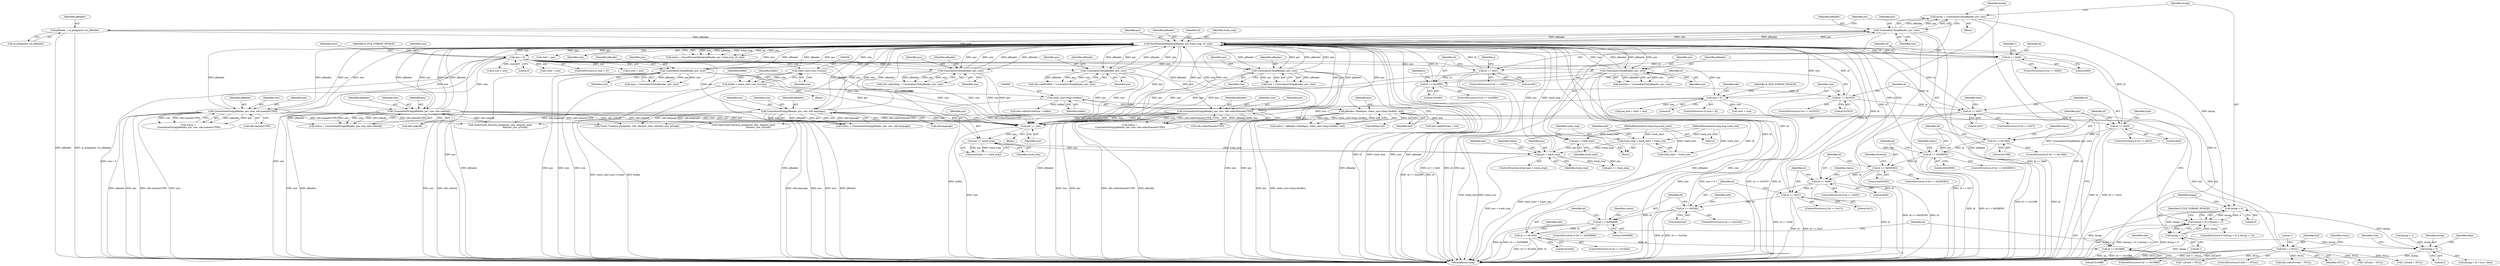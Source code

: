 digraph "1_Android_cc274e2abe8b2a6698a5c47d8aa4bb45f1f9538d_57@API" {
"1000509" [label="(Call,lacing < 0)"];
"1000501" [label="(Call,lacing = UnserializeUInt(pReader, pos, size))"];
"1000503" [label="(Call,UnserializeUInt(pReader, pos, size))"];
"1000223" [label="(Call,ParseElementHeader(pReader, pos, track_stop, id, size))"];
"1000458" [label="(Call,UnserializeUInt(pReader, pos, size))"];
"1000236" [label="(Call,size < 0)"];
"1000388" [label="(Call,UnserializeUInt(pReader, pos, size))"];
"1000589" [label="(Call,UnserializeString(pReader, pos, size, info.codecNameAsUTF8))"];
"1000610" [label="(Call,UnserializeUInt(pReader, pos, size))"];
"1000624" [label="(Call,UnserializeUInt(pReader, pos, size))"];
"1000134" [label="(Call,pReader = m_pSegment->m_pReader)"];
"1000484" [label="(Call,UnserializeString(pReader, pos, size, info.codecId))"];
"1000418" [label="(Call,UnserializeString(pReader, pos, size, info.nameAsUTF8))"];
"1000438" [label="(Call,UnserializeString(pReader, pos, size, info.language))"];
"1000358" [label="(Call,UnserializeUInt(pReader, pos, size))"];
"1000214" [label="(Call,pos < track_stop)"];
"1000632" [label="(Call,pos <= track_stop)"];
"1000628" [label="(Call,pos += size)"];
"1000539" [label="(Call,static_cast<size_t>(size))"];
"1000299" [label="(Call,size > 8)"];
"1000557" [label="(Call,pReader->Read(pos, static_cast<long>(buflen), buf))"];
"1000559" [label="(Call,static_cast<long>(buflen))"];
"1000537" [label="(Call,buflen = static_cast<size_t>(size))"];
"1000548" [label="(Call,buf == NULL)"];
"1000140" [label="(Call,pos = track_start)"];
"1000123" [label="(MethodParameterIn,long long track_start)"];
"1000144" [label="(Call,track_stop = track_start + track_size)"];
"1000124" [label="(MethodParameterIn,long long track_size)"];
"1000519" [label="(Call,id == 0x23A2)"];
"1000497" [label="(Call,id == 0x1C)"];
"1000477" [label="(Call,id == 0x06)"];
"1000451" [label="(Call,id == 0x03E383)"];
"1000431" [label="(Call,id == 0x02B59C)"];
"1000411" [label="(Call,id == 0x136E)"];
"1000381" [label="(Call,id == 0x03)"];
"1000351" [label="(Call,id == 0x57)"];
"1000294" [label="(Call,id == 0x33C5)"];
"1000278" [label="(Call,id == 0x2D80)"];
"1000262" [label="(Call,id == 0x61)"];
"1000246" [label="(Call,id == 0x60)"];
"1000616" [label="(Call,id == 0x16BB)"];
"1000602" [label="(Call,id == 0x16AA)"];
"1000582" [label="(Call,id == 0x058688)"];
"1000508" [label="(Call,(lacing < 0) || (lacing > 1))"];
"1000512" [label="(Call,lacing > 1)"];
"1000667" [label="(Call,lacing > 0)"];
"1000224" [label="(Identifier,pReader)"];
"1000227" [label="(Identifier,id)"];
"1000124" [label="(MethodParameterIn,long long track_size)"];
"1000629" [label="(Identifier,pos)"];
"1000438" [label="(Call,UnserializeString(pReader, pos, size, info.language))"];
"1000388" [label="(Call,UnserializeUInt(pReader, pos, size))"];
"1000870" [label="(MethodReturn,long)"];
"1000226" [label="(Identifier,track_stop)"];
"1000359" [label="(Identifier,pReader)"];
"1000279" [label="(Identifier,id)"];
"1000668" [label="(Identifier,lacing)"];
"1000277" [label="(ControlStructure,if (id == 0x2D80))"];
"1000420" [label="(Identifier,pos)"];
"1000507" [label="(ControlStructure,if ((lacing < 0) || (lacing > 1)))"];
"1000134" [label="(Call,pReader = m_pSegment->m_pReader)"];
"1000252" [label="(Identifier,v)"];
"1000416" [label="(Call,status =\n UnserializeString(pReader, pos, size, info.nameAsUTF8))"];
"1000264" [label="(Literal,0x61)"];
"1000458" [label="(Call,UnserializeUInt(pReader, pos, size))"];
"1000386" [label="(Call,type = UnserializeUInt(pReader, pos, size))"];
"1000484" [label="(Call,UnserializeString(pReader, pos, size, info.codecId))"];
"1000503" [label="(Call,UnserializeUInt(pReader, pos, size))"];
"1000357" [label="(Identifier,num)"];
"1000630" [label="(Identifier,size)"];
"1000604" [label="(Literal,0x16AA)"];
"1000417" [label="(Identifier,status)"];
"1000442" [label="(Call,info.language)"];
"1000547" [label="(ControlStructure,if (buf == NULL))"];
"1000510" [label="(Identifier,lacing)"];
"1000615" [label="(ControlStructure,if (id == 0x16BB))"];
"1000498" [label="(Identifier,id)"];
"1000213" [label="(ControlStructure,while (pos < track_stop))"];
"1000548" [label="(Call,buf == NULL)"];
"1000301" [label="(Literal,8)"];
"1000135" [label="(Identifier,pReader)"];
"1000432" [label="(Identifier,id)"];
"1000553" [label="(Literal,1)"];
"1000519" [label="(Call,id == 0x23A2)"];
"1000624" [label="(Call,UnserializeUInt(pReader, pos, size))"];
"1000497" [label="(Call,id == 0x1C)"];
"1000298" [label="(ControlStructure,if (size > 8))"];
"1000456" [label="(Call,duration = UnserializeUInt(pReader, pos, size))"];
"1000450" [label="(ControlStructure,if (id == 0x03E383))"];
"1000268" [label="(Identifier,a)"];
"1000225" [label="(Identifier,pos)"];
"1000612" [label="(Identifier,pos)"];
"1000506" [label="(Identifier,size)"];
"1000246" [label="(Call,id == 0x60)"];
"1000486" [label="(Identifier,pos)"];
"1000222" [label="(Identifier,status)"];
"1000628" [label="(Call,pos += size)"];
"1000316" [label="(Call,start + size)"];
"1000460" [label="(Identifier,pos)"];
"1000570" [label="(Call,info.codecPrivate = buf)"];
"1000361" [label="(Identifier,size)"];
"1000520" [label="(Identifier,id)"];
"1000299" [label="(Call,size > 8)"];
"1000526" [label="(Call,info.codecPrivate = NULL)"];
"1000496" [label="(ControlStructure,if (id == 0x1C))"];
"1000541" [label="(Identifier,size)"];
"1000669" [label="(Literal,0)"];
"1000671" [label="(Identifier,false)"];
"1000592" [label="(Identifier,size)"];
"1000524" [label="(Identifier,info)"];
"1000123" [label="(MethodParameterIn,long long track_start)"];
"1000152" [label="(Identifier,info)"];
"1000513" [label="(Identifier,lacing)"];
"1000632" [label="(Call,pos <= track_stop)"];
"1000625" [label="(Identifier,pReader)"];
"1000381" [label="(Call,id == 0x03)"];
"1000433" [label="(Literal,0x02B59C)"];
"1000439" [label="(Identifier,pReader)"];
"1000140" [label="(Call,pos = track_start)"];
"1000537" [label="(Call,buflen = static_cast<size_t>(size))"];
"1000261" [label="(ControlStructure,if (id == 0x61))"];
"1000505" [label="(Identifier,pos)"];
"1000418" [label="(Call,UnserializeString(pReader, pos, size, info.nameAsUTF8))"];
"1000485" [label="(Identifier,pReader)"];
"1000217" [label="(Block,)"];
"1000550" [label="(Identifier,NULL)"];
"1000419" [label="(Identifier,pReader)"];
"1000144" [label="(Call,track_stop = track_start + track_size)"];
"1000500" [label="(Block,)"];
"1000410" [label="(ControlStructure,if (id == 0x136E))"];
"1000588" [label="(Identifier,status)"];
"1000555" [label="(Call,status = pReader->Read(pos, static_cast<long>(buflen), buf))"];
"1000382" [label="(Identifier,id)"];
"1000235" [label="(ControlStructure,if (size < 0))"];
"1000387" [label="(Identifier,type)"];
"1000306" [label="(Identifier,info)"];
"1000352" [label="(Identifier,id)"];
"1000242" [label="(Call,start = pos)"];
"1000284" [label="(Identifier,e)"];
"1000245" [label="(ControlStructure,if (id == 0x60))"];
"1000437" [label="(Identifier,status)"];
"1000228" [label="(Identifier,size)"];
"1000300" [label="(Identifier,size)"];
"1000287" [label="(Call,e.size = size)"];
"1000303" [label="(Identifier,E_FILE_FORMAT_INVALID)"];
"1000412" [label="(Identifier,id)"];
"1000350" [label="(ControlStructure,if (id == 0x57))"];
"1000511" [label="(Literal,0)"];
"1000543" [label="(Identifier,buflen)"];
"1000561" [label="(Identifier,buflen)"];
"1000216" [label="(Identifier,track_stop)"];
"1000549" [label="(Identifier,buf)"];
"1000847" [label="(Call,* pTrack = NULL)"];
"1000634" [label="(Identifier,track_stop)"];
"1000451" [label="(Call,id == 0x03E383)"];
"1000582" [label="(Call,id == 0x058688)"];
"1000459" [label="(Identifier,pReader)"];
"1000263" [label="(Identifier,id)"];
"1000452" [label="(Identifier,id)"];
"1000613" [label="(Identifier,size)"];
"1000440" [label="(Identifier,pos)"];
"1000488" [label="(Call,info.codecId)"];
"1000636" [label="(Call,pos == track_stop)"];
"1000461" [label="(Identifier,size)"];
"1000476" [label="(ControlStructure,if (id == 0x06))"];
"1000499" [label="(Literal,0x1C)"];
"1000626" [label="(Identifier,pos)"];
"1000141" [label="(Identifier,pos)"];
"1000627" [label="(Identifier,size)"];
"1000411" [label="(Call,id == 0x136E)"];
"1000558" [label="(Identifier,pos)"];
"1000383" [label="(Literal,0x03)"];
"1000314" [label="(Call,pos_end = start + size)"];
"1000583" [label="(Identifier,id)"];
"1000380" [label="(ControlStructure,if (id == 0x03))"];
"1000557" [label="(Call,pReader->Read(pos, static_cast<long>(buflen), buf))"];
"1000521" [label="(Literal,0x23A2)"];
"1000142" [label="(Identifier,track_start)"];
"1000441" [label="(Identifier,size)"];
"1000240" [label="(Identifier,E_FILE_FORMAT_INVALID)"];
"1000606" [label="(Call,info.codecDelay = UnserializeUInt(pReader, pos, size))"];
"1000765" [label="(Call,* pTrack = NULL)"];
"1000771" [label="(Call,AudioTrack::Parse(m_pSegment, info, element_start,\n                                          element_size, pTrack))"];
"1000620" [label="(Call,info.seekPreRoll = UnserializeUInt(pReader, pos, size))"];
"1000248" [label="(Literal,0x60)"];
"1000587" [label="(Call,status =\n UnserializeString(pReader, pos, size, info.codecNameAsUTF8))"];
"1000666" [label="(Call,(lacing > 0) ? true : false)"];
"1000478" [label="(Identifier,id)"];
"1000431" [label="(Call,id == 0x02B59C)"];
"1000146" [label="(Call,track_start + track_size)"];
"1000351" [label="(Call,id == 0x57)"];
"1000522" [label="(Block,)"];
"1000667" [label="(Call,lacing > 0)"];
"1000483" [label="(Identifier,status)"];
"1000516" [label="(Identifier,E_FILE_FORMAT_INVALID)"];
"1000518" [label="(ControlStructure,if (id == 0x23A2))"];
"1000502" [label="(Identifier,lacing)"];
"1000271" [label="(Call,a.size = size)"];
"1000479" [label="(Literal,0x06)"];
"1000238" [label="(Literal,0)"];
"1000539" [label="(Call,static_cast<size_t>(size))"];
"1000538" [label="(Identifier,buflen)"];
"1000223" [label="(Call,ParseElementHeader(pReader, pos, track_stop, id, size))"];
"1000293" [label="(ControlStructure,if (id == 0x33C5))"];
"1000853" [label="(Call,Track::Create(m_pSegment, info, element_start, element_size, pTrack))"];
"1000633" [label="(Identifier,pos)"];
"1000617" [label="(Identifier,id)"];
"1000562" [label="(Identifier,buf)"];
"1000602" [label="(Call,id == 0x16AA)"];
"1000591" [label="(Identifier,pos)"];
"1000590" [label="(Identifier,pReader)"];
"1000512" [label="(Call,lacing > 1)"];
"1000391" [label="(Identifier,size)"];
"1000262" [label="(Call,id == 0x61)"];
"1000603" [label="(Identifier,id)"];
"1000255" [label="(Call,v.size = size)"];
"1000294" [label="(Call,id == 0x33C5)"];
"1000610" [label="(Call,UnserializeUInt(pReader, pos, size))"];
"1000477" [label="(Call,id == 0x06)"];
"1000575" [label="(Call,info.codecPrivateSize = buflen)"];
"1000128" [label="(Block,)"];
"1000280" [label="(Literal,0x2D80)"];
"1000670" [label="(Identifier,true)"];
"1000589" [label="(Call,UnserializeString(pReader, pos, size, info.codecNameAsUTF8))"];
"1000584" [label="(Literal,0x058688)"];
"1000436" [label="(Call,status = UnserializeString(pReader, pos, size, info.language))"];
"1000389" [label="(Identifier,pReader)"];
"1000608" [label="(Identifier,info)"];
"1000210" [label="(Call,lacing = 1)"];
"1000509" [label="(Call,lacing < 0)"];
"1000390" [label="(Identifier,pos)"];
"1000295" [label="(Identifier,id)"];
"1000296" [label="(Literal,0x33C5)"];
"1000581" [label="(ControlStructure,if (id == 0x058688))"];
"1000247" [label="(Identifier,id)"];
"1000514" [label="(Literal,1)"];
"1000622" [label="(Identifier,info)"];
"1000508" [label="(Call,(lacing < 0) || (lacing > 1))"];
"1000453" [label="(Literal,0x03E383)"];
"1000145" [label="(Identifier,track_stop)"];
"1000707" [label="(Call,VideoTrack::Parse(m_pSegment, info, element_start,\n                                          element_size, pTrack))"];
"1000214" [label="(Call,pos < track_stop)"];
"1000618" [label="(Literal,0x16BB)"];
"1000457" [label="(Identifier,duration)"];
"1000601" [label="(ControlStructure,if (id == 0x16AA))"];
"1000559" [label="(Call,static_cast<long>(buflen))"];
"1000236" [label="(Call,size < 0)"];
"1000501" [label="(Call,lacing = UnserializeUInt(pReader, pos, size))"];
"1000566" [label="(Call,delete[] buf)"];
"1000487" [label="(Identifier,size)"];
"1000611" [label="(Identifier,pReader)"];
"1000593" [label="(Call,info.codecNameAsUTF8)"];
"1000413" [label="(Literal,0x136E)"];
"1000356" [label="(Call,num = UnserializeUInt(pReader, pos, size))"];
"1000358" [label="(Call,UnserializeUInt(pReader, pos, size))"];
"1000616" [label="(Call,id == 0x16BB)"];
"1000221" [label="(Call,status = ParseElementHeader(pReader, pos, track_stop, id, size))"];
"1000215" [label="(Identifier,pos)"];
"1000237" [label="(Identifier,size)"];
"1000482" [label="(Call,status = UnserializeString(pReader, pos, size, info.codecId))"];
"1000556" [label="(Identifier,status)"];
"1000243" [label="(Identifier,start)"];
"1000430" [label="(ControlStructure,if (id == 0x02B59C))"];
"1000504" [label="(Identifier,pReader)"];
"1000421" [label="(Identifier,size)"];
"1000631" [label="(Call,assert(pos <= track_stop))"];
"1000701" [label="(Call,* pTrack = NULL)"];
"1000360" [label="(Identifier,pos)"];
"1000422" [label="(Call,info.nameAsUTF8)"];
"1000278" [label="(Call,id == 0x2D80)"];
"1000353" [label="(Literal,0x57)"];
"1000637" [label="(Identifier,pos)"];
"1000136" [label="(Call,m_pSegment->m_pReader)"];
"1000509" -> "1000508"  [label="AST: "];
"1000509" -> "1000511"  [label="CFG: "];
"1000510" -> "1000509"  [label="AST: "];
"1000511" -> "1000509"  [label="AST: "];
"1000513" -> "1000509"  [label="CFG: "];
"1000508" -> "1000509"  [label="CFG: "];
"1000509" -> "1000870"  [label="DDG: lacing"];
"1000509" -> "1000508"  [label="DDG: lacing"];
"1000509" -> "1000508"  [label="DDG: 0"];
"1000501" -> "1000509"  [label="DDG: lacing"];
"1000509" -> "1000512"  [label="DDG: lacing"];
"1000509" -> "1000667"  [label="DDG: lacing"];
"1000501" -> "1000500"  [label="AST: "];
"1000501" -> "1000503"  [label="CFG: "];
"1000502" -> "1000501"  [label="AST: "];
"1000503" -> "1000501"  [label="AST: "];
"1000510" -> "1000501"  [label="CFG: "];
"1000501" -> "1000870"  [label="DDG: UnserializeUInt(pReader, pos, size)"];
"1000503" -> "1000501"  [label="DDG: pReader"];
"1000503" -> "1000501"  [label="DDG: pos"];
"1000503" -> "1000501"  [label="DDG: size"];
"1000503" -> "1000506"  [label="CFG: "];
"1000504" -> "1000503"  [label="AST: "];
"1000505" -> "1000503"  [label="AST: "];
"1000506" -> "1000503"  [label="AST: "];
"1000503" -> "1000870"  [label="DDG: size"];
"1000503" -> "1000870"  [label="DDG: pos"];
"1000503" -> "1000870"  [label="DDG: pReader"];
"1000503" -> "1000223"  [label="DDG: pReader"];
"1000503" -> "1000223"  [label="DDG: size"];
"1000223" -> "1000503"  [label="DDG: pReader"];
"1000223" -> "1000503"  [label="DDG: pos"];
"1000236" -> "1000503"  [label="DDG: size"];
"1000503" -> "1000628"  [label="DDG: size"];
"1000503" -> "1000628"  [label="DDG: pos"];
"1000223" -> "1000221"  [label="AST: "];
"1000223" -> "1000228"  [label="CFG: "];
"1000224" -> "1000223"  [label="AST: "];
"1000225" -> "1000223"  [label="AST: "];
"1000226" -> "1000223"  [label="AST: "];
"1000227" -> "1000223"  [label="AST: "];
"1000228" -> "1000223"  [label="AST: "];
"1000221" -> "1000223"  [label="CFG: "];
"1000223" -> "1000870"  [label="DDG: pos"];
"1000223" -> "1000870"  [label="DDG: id"];
"1000223" -> "1000870"  [label="DDG: track_stop"];
"1000223" -> "1000870"  [label="DDG: size"];
"1000223" -> "1000870"  [label="DDG: pReader"];
"1000223" -> "1000221"  [label="DDG: size"];
"1000223" -> "1000221"  [label="DDG: pReader"];
"1000223" -> "1000221"  [label="DDG: track_stop"];
"1000223" -> "1000221"  [label="DDG: id"];
"1000223" -> "1000221"  [label="DDG: pos"];
"1000458" -> "1000223"  [label="DDG: pReader"];
"1000458" -> "1000223"  [label="DDG: size"];
"1000388" -> "1000223"  [label="DDG: pReader"];
"1000388" -> "1000223"  [label="DDG: size"];
"1000589" -> "1000223"  [label="DDG: pReader"];
"1000589" -> "1000223"  [label="DDG: size"];
"1000610" -> "1000223"  [label="DDG: pReader"];
"1000610" -> "1000223"  [label="DDG: size"];
"1000624" -> "1000223"  [label="DDG: pReader"];
"1000624" -> "1000223"  [label="DDG: size"];
"1000134" -> "1000223"  [label="DDG: pReader"];
"1000484" -> "1000223"  [label="DDG: pReader"];
"1000484" -> "1000223"  [label="DDG: size"];
"1000418" -> "1000223"  [label="DDG: pReader"];
"1000418" -> "1000223"  [label="DDG: size"];
"1000438" -> "1000223"  [label="DDG: pReader"];
"1000438" -> "1000223"  [label="DDG: size"];
"1000358" -> "1000223"  [label="DDG: pReader"];
"1000358" -> "1000223"  [label="DDG: size"];
"1000214" -> "1000223"  [label="DDG: pos"];
"1000214" -> "1000223"  [label="DDG: track_stop"];
"1000519" -> "1000223"  [label="DDG: id"];
"1000497" -> "1000223"  [label="DDG: id"];
"1000616" -> "1000223"  [label="DDG: id"];
"1000431" -> "1000223"  [label="DDG: id"];
"1000294" -> "1000223"  [label="DDG: id"];
"1000381" -> "1000223"  [label="DDG: id"];
"1000477" -> "1000223"  [label="DDG: id"];
"1000278" -> "1000223"  [label="DDG: id"];
"1000246" -> "1000223"  [label="DDG: id"];
"1000411" -> "1000223"  [label="DDG: id"];
"1000582" -> "1000223"  [label="DDG: id"];
"1000262" -> "1000223"  [label="DDG: id"];
"1000451" -> "1000223"  [label="DDG: id"];
"1000602" -> "1000223"  [label="DDG: id"];
"1000351" -> "1000223"  [label="DDG: id"];
"1000236" -> "1000223"  [label="DDG: size"];
"1000539" -> "1000223"  [label="DDG: size"];
"1000299" -> "1000223"  [label="DDG: size"];
"1000223" -> "1000236"  [label="DDG: size"];
"1000223" -> "1000242"  [label="DDG: pos"];
"1000223" -> "1000246"  [label="DDG: id"];
"1000223" -> "1000358"  [label="DDG: pReader"];
"1000223" -> "1000358"  [label="DDG: pos"];
"1000223" -> "1000388"  [label="DDG: pReader"];
"1000223" -> "1000388"  [label="DDG: pos"];
"1000223" -> "1000418"  [label="DDG: pReader"];
"1000223" -> "1000418"  [label="DDG: pos"];
"1000223" -> "1000438"  [label="DDG: pReader"];
"1000223" -> "1000438"  [label="DDG: pos"];
"1000223" -> "1000458"  [label="DDG: pReader"];
"1000223" -> "1000458"  [label="DDG: pos"];
"1000223" -> "1000484"  [label="DDG: pReader"];
"1000223" -> "1000484"  [label="DDG: pos"];
"1000223" -> "1000557"  [label="DDG: pos"];
"1000223" -> "1000589"  [label="DDG: pReader"];
"1000223" -> "1000589"  [label="DDG: pos"];
"1000223" -> "1000610"  [label="DDG: pReader"];
"1000223" -> "1000610"  [label="DDG: pos"];
"1000223" -> "1000624"  [label="DDG: pReader"];
"1000223" -> "1000624"  [label="DDG: pos"];
"1000223" -> "1000628"  [label="DDG: pos"];
"1000223" -> "1000632"  [label="DDG: track_stop"];
"1000458" -> "1000456"  [label="AST: "];
"1000458" -> "1000461"  [label="CFG: "];
"1000459" -> "1000458"  [label="AST: "];
"1000460" -> "1000458"  [label="AST: "];
"1000461" -> "1000458"  [label="AST: "];
"1000456" -> "1000458"  [label="CFG: "];
"1000458" -> "1000870"  [label="DDG: size"];
"1000458" -> "1000870"  [label="DDG: pos"];
"1000458" -> "1000870"  [label="DDG: pReader"];
"1000458" -> "1000456"  [label="DDG: pReader"];
"1000458" -> "1000456"  [label="DDG: pos"];
"1000458" -> "1000456"  [label="DDG: size"];
"1000236" -> "1000458"  [label="DDG: size"];
"1000458" -> "1000628"  [label="DDG: size"];
"1000458" -> "1000628"  [label="DDG: pos"];
"1000236" -> "1000235"  [label="AST: "];
"1000236" -> "1000238"  [label="CFG: "];
"1000237" -> "1000236"  [label="AST: "];
"1000238" -> "1000236"  [label="AST: "];
"1000240" -> "1000236"  [label="CFG: "];
"1000243" -> "1000236"  [label="CFG: "];
"1000236" -> "1000870"  [label="DDG: size"];
"1000236" -> "1000870"  [label="DDG: size < 0"];
"1000236" -> "1000255"  [label="DDG: size"];
"1000236" -> "1000271"  [label="DDG: size"];
"1000236" -> "1000287"  [label="DDG: size"];
"1000236" -> "1000299"  [label="DDG: size"];
"1000236" -> "1000358"  [label="DDG: size"];
"1000236" -> "1000388"  [label="DDG: size"];
"1000236" -> "1000418"  [label="DDG: size"];
"1000236" -> "1000438"  [label="DDG: size"];
"1000236" -> "1000484"  [label="DDG: size"];
"1000236" -> "1000539"  [label="DDG: size"];
"1000236" -> "1000589"  [label="DDG: size"];
"1000236" -> "1000610"  [label="DDG: size"];
"1000236" -> "1000624"  [label="DDG: size"];
"1000236" -> "1000628"  [label="DDG: size"];
"1000388" -> "1000386"  [label="AST: "];
"1000388" -> "1000391"  [label="CFG: "];
"1000389" -> "1000388"  [label="AST: "];
"1000390" -> "1000388"  [label="AST: "];
"1000391" -> "1000388"  [label="AST: "];
"1000386" -> "1000388"  [label="CFG: "];
"1000388" -> "1000870"  [label="DDG: pReader"];
"1000388" -> "1000870"  [label="DDG: pos"];
"1000388" -> "1000870"  [label="DDG: size"];
"1000388" -> "1000386"  [label="DDG: pReader"];
"1000388" -> "1000386"  [label="DDG: pos"];
"1000388" -> "1000386"  [label="DDG: size"];
"1000388" -> "1000628"  [label="DDG: size"];
"1000388" -> "1000628"  [label="DDG: pos"];
"1000589" -> "1000587"  [label="AST: "];
"1000589" -> "1000593"  [label="CFG: "];
"1000590" -> "1000589"  [label="AST: "];
"1000591" -> "1000589"  [label="AST: "];
"1000592" -> "1000589"  [label="AST: "];
"1000593" -> "1000589"  [label="AST: "];
"1000587" -> "1000589"  [label="CFG: "];
"1000589" -> "1000870"  [label="DDG: pReader"];
"1000589" -> "1000870"  [label="DDG: size"];
"1000589" -> "1000870"  [label="DDG: pos"];
"1000589" -> "1000870"  [label="DDG: info.codecNameAsUTF8"];
"1000589" -> "1000587"  [label="DDG: pReader"];
"1000589" -> "1000587"  [label="DDG: pos"];
"1000589" -> "1000587"  [label="DDG: size"];
"1000589" -> "1000587"  [label="DDG: info.codecNameAsUTF8"];
"1000589" -> "1000628"  [label="DDG: size"];
"1000589" -> "1000628"  [label="DDG: pos"];
"1000589" -> "1000707"  [label="DDG: info.codecNameAsUTF8"];
"1000589" -> "1000771"  [label="DDG: info.codecNameAsUTF8"];
"1000589" -> "1000853"  [label="DDG: info.codecNameAsUTF8"];
"1000610" -> "1000606"  [label="AST: "];
"1000610" -> "1000613"  [label="CFG: "];
"1000611" -> "1000610"  [label="AST: "];
"1000612" -> "1000610"  [label="AST: "];
"1000613" -> "1000610"  [label="AST: "];
"1000606" -> "1000610"  [label="CFG: "];
"1000610" -> "1000870"  [label="DDG: pReader"];
"1000610" -> "1000606"  [label="DDG: pReader"];
"1000610" -> "1000606"  [label="DDG: pos"];
"1000610" -> "1000606"  [label="DDG: size"];
"1000610" -> "1000628"  [label="DDG: size"];
"1000610" -> "1000628"  [label="DDG: pos"];
"1000624" -> "1000620"  [label="AST: "];
"1000624" -> "1000627"  [label="CFG: "];
"1000625" -> "1000624"  [label="AST: "];
"1000626" -> "1000624"  [label="AST: "];
"1000627" -> "1000624"  [label="AST: "];
"1000620" -> "1000624"  [label="CFG: "];
"1000624" -> "1000870"  [label="DDG: pReader"];
"1000624" -> "1000620"  [label="DDG: pReader"];
"1000624" -> "1000620"  [label="DDG: pos"];
"1000624" -> "1000620"  [label="DDG: size"];
"1000624" -> "1000628"  [label="DDG: size"];
"1000624" -> "1000628"  [label="DDG: pos"];
"1000134" -> "1000128"  [label="AST: "];
"1000134" -> "1000136"  [label="CFG: "];
"1000135" -> "1000134"  [label="AST: "];
"1000136" -> "1000134"  [label="AST: "];
"1000141" -> "1000134"  [label="CFG: "];
"1000134" -> "1000870"  [label="DDG: pReader"];
"1000134" -> "1000870"  [label="DDG: m_pSegment->m_pReader"];
"1000484" -> "1000482"  [label="AST: "];
"1000484" -> "1000488"  [label="CFG: "];
"1000485" -> "1000484"  [label="AST: "];
"1000486" -> "1000484"  [label="AST: "];
"1000487" -> "1000484"  [label="AST: "];
"1000488" -> "1000484"  [label="AST: "];
"1000482" -> "1000484"  [label="CFG: "];
"1000484" -> "1000870"  [label="DDG: pos"];
"1000484" -> "1000870"  [label="DDG: info.codecId"];
"1000484" -> "1000870"  [label="DDG: size"];
"1000484" -> "1000870"  [label="DDG: pReader"];
"1000484" -> "1000482"  [label="DDG: pReader"];
"1000484" -> "1000482"  [label="DDG: pos"];
"1000484" -> "1000482"  [label="DDG: size"];
"1000484" -> "1000482"  [label="DDG: info.codecId"];
"1000484" -> "1000628"  [label="DDG: size"];
"1000484" -> "1000628"  [label="DDG: pos"];
"1000484" -> "1000707"  [label="DDG: info.codecId"];
"1000484" -> "1000771"  [label="DDG: info.codecId"];
"1000484" -> "1000853"  [label="DDG: info.codecId"];
"1000418" -> "1000416"  [label="AST: "];
"1000418" -> "1000422"  [label="CFG: "];
"1000419" -> "1000418"  [label="AST: "];
"1000420" -> "1000418"  [label="AST: "];
"1000421" -> "1000418"  [label="AST: "];
"1000422" -> "1000418"  [label="AST: "];
"1000416" -> "1000418"  [label="CFG: "];
"1000418" -> "1000870"  [label="DDG: pos"];
"1000418" -> "1000870"  [label="DDG: info.nameAsUTF8"];
"1000418" -> "1000870"  [label="DDG: size"];
"1000418" -> "1000870"  [label="DDG: pReader"];
"1000418" -> "1000416"  [label="DDG: pReader"];
"1000418" -> "1000416"  [label="DDG: pos"];
"1000418" -> "1000416"  [label="DDG: size"];
"1000418" -> "1000416"  [label="DDG: info.nameAsUTF8"];
"1000418" -> "1000628"  [label="DDG: size"];
"1000418" -> "1000628"  [label="DDG: pos"];
"1000418" -> "1000707"  [label="DDG: info.nameAsUTF8"];
"1000418" -> "1000771"  [label="DDG: info.nameAsUTF8"];
"1000418" -> "1000853"  [label="DDG: info.nameAsUTF8"];
"1000438" -> "1000436"  [label="AST: "];
"1000438" -> "1000442"  [label="CFG: "];
"1000439" -> "1000438"  [label="AST: "];
"1000440" -> "1000438"  [label="AST: "];
"1000441" -> "1000438"  [label="AST: "];
"1000442" -> "1000438"  [label="AST: "];
"1000436" -> "1000438"  [label="CFG: "];
"1000438" -> "1000870"  [label="DDG: info.language"];
"1000438" -> "1000870"  [label="DDG: pos"];
"1000438" -> "1000870"  [label="DDG: size"];
"1000438" -> "1000870"  [label="DDG: pReader"];
"1000438" -> "1000436"  [label="DDG: pReader"];
"1000438" -> "1000436"  [label="DDG: pos"];
"1000438" -> "1000436"  [label="DDG: size"];
"1000438" -> "1000436"  [label="DDG: info.language"];
"1000438" -> "1000628"  [label="DDG: size"];
"1000438" -> "1000628"  [label="DDG: pos"];
"1000438" -> "1000707"  [label="DDG: info.language"];
"1000438" -> "1000771"  [label="DDG: info.language"];
"1000438" -> "1000853"  [label="DDG: info.language"];
"1000358" -> "1000356"  [label="AST: "];
"1000358" -> "1000361"  [label="CFG: "];
"1000359" -> "1000358"  [label="AST: "];
"1000360" -> "1000358"  [label="AST: "];
"1000361" -> "1000358"  [label="AST: "];
"1000356" -> "1000358"  [label="CFG: "];
"1000358" -> "1000870"  [label="DDG: size"];
"1000358" -> "1000870"  [label="DDG: pos"];
"1000358" -> "1000870"  [label="DDG: pReader"];
"1000358" -> "1000356"  [label="DDG: pReader"];
"1000358" -> "1000356"  [label="DDG: pos"];
"1000358" -> "1000356"  [label="DDG: size"];
"1000358" -> "1000628"  [label="DDG: size"];
"1000358" -> "1000628"  [label="DDG: pos"];
"1000214" -> "1000213"  [label="AST: "];
"1000214" -> "1000216"  [label="CFG: "];
"1000215" -> "1000214"  [label="AST: "];
"1000216" -> "1000214"  [label="AST: "];
"1000222" -> "1000214"  [label="CFG: "];
"1000637" -> "1000214"  [label="CFG: "];
"1000214" -> "1000870"  [label="DDG: pos < track_stop"];
"1000632" -> "1000214"  [label="DDG: pos"];
"1000632" -> "1000214"  [label="DDG: track_stop"];
"1000140" -> "1000214"  [label="DDG: pos"];
"1000144" -> "1000214"  [label="DDG: track_stop"];
"1000214" -> "1000636"  [label="DDG: pos"];
"1000214" -> "1000636"  [label="DDG: track_stop"];
"1000632" -> "1000631"  [label="AST: "];
"1000632" -> "1000634"  [label="CFG: "];
"1000633" -> "1000632"  [label="AST: "];
"1000634" -> "1000632"  [label="AST: "];
"1000631" -> "1000632"  [label="CFG: "];
"1000632" -> "1000631"  [label="DDG: pos"];
"1000632" -> "1000631"  [label="DDG: track_stop"];
"1000628" -> "1000632"  [label="DDG: pos"];
"1000628" -> "1000217"  [label="AST: "];
"1000628" -> "1000630"  [label="CFG: "];
"1000629" -> "1000628"  [label="AST: "];
"1000630" -> "1000628"  [label="AST: "];
"1000633" -> "1000628"  [label="CFG: "];
"1000628" -> "1000870"  [label="DDG: size"];
"1000539" -> "1000628"  [label="DDG: size"];
"1000299" -> "1000628"  [label="DDG: size"];
"1000557" -> "1000628"  [label="DDG: pos"];
"1000539" -> "1000537"  [label="AST: "];
"1000539" -> "1000541"  [label="CFG: "];
"1000540" -> "1000539"  [label="AST: "];
"1000541" -> "1000539"  [label="AST: "];
"1000537" -> "1000539"  [label="CFG: "];
"1000539" -> "1000870"  [label="DDG: size"];
"1000539" -> "1000537"  [label="DDG: size"];
"1000299" -> "1000298"  [label="AST: "];
"1000299" -> "1000301"  [label="CFG: "];
"1000300" -> "1000299"  [label="AST: "];
"1000301" -> "1000299"  [label="AST: "];
"1000303" -> "1000299"  [label="CFG: "];
"1000306" -> "1000299"  [label="CFG: "];
"1000299" -> "1000870"  [label="DDG: size > 8"];
"1000299" -> "1000870"  [label="DDG: size"];
"1000299" -> "1000314"  [label="DDG: size"];
"1000299" -> "1000316"  [label="DDG: size"];
"1000557" -> "1000555"  [label="AST: "];
"1000557" -> "1000562"  [label="CFG: "];
"1000558" -> "1000557"  [label="AST: "];
"1000559" -> "1000557"  [label="AST: "];
"1000562" -> "1000557"  [label="AST: "];
"1000555" -> "1000557"  [label="CFG: "];
"1000557" -> "1000870"  [label="DDG: pos"];
"1000557" -> "1000870"  [label="DDG: static_cast<long>(buflen)"];
"1000557" -> "1000548"  [label="DDG: buf"];
"1000557" -> "1000555"  [label="DDG: pos"];
"1000557" -> "1000555"  [label="DDG: static_cast<long>(buflen)"];
"1000557" -> "1000555"  [label="DDG: buf"];
"1000559" -> "1000557"  [label="DDG: buflen"];
"1000548" -> "1000557"  [label="DDG: buf"];
"1000557" -> "1000566"  [label="DDG: buf"];
"1000557" -> "1000570"  [label="DDG: buf"];
"1000559" -> "1000561"  [label="CFG: "];
"1000560" -> "1000559"  [label="AST: "];
"1000561" -> "1000559"  [label="AST: "];
"1000562" -> "1000559"  [label="CFG: "];
"1000559" -> "1000870"  [label="DDG: buflen"];
"1000537" -> "1000559"  [label="DDG: buflen"];
"1000559" -> "1000575"  [label="DDG: buflen"];
"1000537" -> "1000522"  [label="AST: "];
"1000538" -> "1000537"  [label="AST: "];
"1000543" -> "1000537"  [label="CFG: "];
"1000537" -> "1000870"  [label="DDG: static_cast<size_t>(size)"];
"1000537" -> "1000870"  [label="DDG: buflen"];
"1000548" -> "1000547"  [label="AST: "];
"1000548" -> "1000550"  [label="CFG: "];
"1000549" -> "1000548"  [label="AST: "];
"1000550" -> "1000548"  [label="AST: "];
"1000553" -> "1000548"  [label="CFG: "];
"1000556" -> "1000548"  [label="CFG: "];
"1000548" -> "1000870"  [label="DDG: NULL"];
"1000548" -> "1000870"  [label="DDG: buf == NULL"];
"1000548" -> "1000870"  [label="DDG: buf"];
"1000548" -> "1000526"  [label="DDG: NULL"];
"1000548" -> "1000701"  [label="DDG: NULL"];
"1000548" -> "1000765"  [label="DDG: NULL"];
"1000548" -> "1000847"  [label="DDG: NULL"];
"1000140" -> "1000128"  [label="AST: "];
"1000140" -> "1000142"  [label="CFG: "];
"1000141" -> "1000140"  [label="AST: "];
"1000142" -> "1000140"  [label="AST: "];
"1000145" -> "1000140"  [label="CFG: "];
"1000123" -> "1000140"  [label="DDG: track_start"];
"1000123" -> "1000122"  [label="AST: "];
"1000123" -> "1000870"  [label="DDG: track_start"];
"1000123" -> "1000144"  [label="DDG: track_start"];
"1000123" -> "1000146"  [label="DDG: track_start"];
"1000144" -> "1000128"  [label="AST: "];
"1000144" -> "1000146"  [label="CFG: "];
"1000145" -> "1000144"  [label="AST: "];
"1000146" -> "1000144"  [label="AST: "];
"1000152" -> "1000144"  [label="CFG: "];
"1000144" -> "1000870"  [label="DDG: track_start + track_size"];
"1000124" -> "1000144"  [label="DDG: track_size"];
"1000124" -> "1000122"  [label="AST: "];
"1000124" -> "1000870"  [label="DDG: track_size"];
"1000124" -> "1000146"  [label="DDG: track_size"];
"1000519" -> "1000518"  [label="AST: "];
"1000519" -> "1000521"  [label="CFG: "];
"1000520" -> "1000519"  [label="AST: "];
"1000521" -> "1000519"  [label="AST: "];
"1000524" -> "1000519"  [label="CFG: "];
"1000583" -> "1000519"  [label="CFG: "];
"1000519" -> "1000870"  [label="DDG: id"];
"1000519" -> "1000870"  [label="DDG: id == 0x23A2"];
"1000497" -> "1000519"  [label="DDG: id"];
"1000519" -> "1000582"  [label="DDG: id"];
"1000497" -> "1000496"  [label="AST: "];
"1000497" -> "1000499"  [label="CFG: "];
"1000498" -> "1000497"  [label="AST: "];
"1000499" -> "1000497"  [label="AST: "];
"1000502" -> "1000497"  [label="CFG: "];
"1000520" -> "1000497"  [label="CFG: "];
"1000497" -> "1000870"  [label="DDG: id"];
"1000497" -> "1000870"  [label="DDG: id == 0x1C"];
"1000477" -> "1000497"  [label="DDG: id"];
"1000477" -> "1000476"  [label="AST: "];
"1000477" -> "1000479"  [label="CFG: "];
"1000478" -> "1000477"  [label="AST: "];
"1000479" -> "1000477"  [label="AST: "];
"1000483" -> "1000477"  [label="CFG: "];
"1000498" -> "1000477"  [label="CFG: "];
"1000477" -> "1000870"  [label="DDG: id == 0x06"];
"1000477" -> "1000870"  [label="DDG: id"];
"1000451" -> "1000477"  [label="DDG: id"];
"1000451" -> "1000450"  [label="AST: "];
"1000451" -> "1000453"  [label="CFG: "];
"1000452" -> "1000451"  [label="AST: "];
"1000453" -> "1000451"  [label="AST: "];
"1000457" -> "1000451"  [label="CFG: "];
"1000478" -> "1000451"  [label="CFG: "];
"1000451" -> "1000870"  [label="DDG: id"];
"1000451" -> "1000870"  [label="DDG: id == 0x03E383"];
"1000431" -> "1000451"  [label="DDG: id"];
"1000431" -> "1000430"  [label="AST: "];
"1000431" -> "1000433"  [label="CFG: "];
"1000432" -> "1000431"  [label="AST: "];
"1000433" -> "1000431"  [label="AST: "];
"1000437" -> "1000431"  [label="CFG: "];
"1000452" -> "1000431"  [label="CFG: "];
"1000431" -> "1000870"  [label="DDG: id"];
"1000431" -> "1000870"  [label="DDG: id == 0x02B59C"];
"1000411" -> "1000431"  [label="DDG: id"];
"1000411" -> "1000410"  [label="AST: "];
"1000411" -> "1000413"  [label="CFG: "];
"1000412" -> "1000411"  [label="AST: "];
"1000413" -> "1000411"  [label="AST: "];
"1000417" -> "1000411"  [label="CFG: "];
"1000432" -> "1000411"  [label="CFG: "];
"1000411" -> "1000870"  [label="DDG: id == 0x136E"];
"1000411" -> "1000870"  [label="DDG: id"];
"1000381" -> "1000411"  [label="DDG: id"];
"1000381" -> "1000380"  [label="AST: "];
"1000381" -> "1000383"  [label="CFG: "];
"1000382" -> "1000381"  [label="AST: "];
"1000383" -> "1000381"  [label="AST: "];
"1000387" -> "1000381"  [label="CFG: "];
"1000412" -> "1000381"  [label="CFG: "];
"1000381" -> "1000870"  [label="DDG: id"];
"1000381" -> "1000870"  [label="DDG: id == 0x03"];
"1000351" -> "1000381"  [label="DDG: id"];
"1000351" -> "1000350"  [label="AST: "];
"1000351" -> "1000353"  [label="CFG: "];
"1000352" -> "1000351"  [label="AST: "];
"1000353" -> "1000351"  [label="AST: "];
"1000357" -> "1000351"  [label="CFG: "];
"1000382" -> "1000351"  [label="CFG: "];
"1000351" -> "1000870"  [label="DDG: id == 0x57"];
"1000351" -> "1000870"  [label="DDG: id"];
"1000294" -> "1000351"  [label="DDG: id"];
"1000294" -> "1000293"  [label="AST: "];
"1000294" -> "1000296"  [label="CFG: "];
"1000295" -> "1000294"  [label="AST: "];
"1000296" -> "1000294"  [label="AST: "];
"1000300" -> "1000294"  [label="CFG: "];
"1000352" -> "1000294"  [label="CFG: "];
"1000294" -> "1000870"  [label="DDG: id == 0x33C5"];
"1000294" -> "1000870"  [label="DDG: id"];
"1000278" -> "1000294"  [label="DDG: id"];
"1000278" -> "1000277"  [label="AST: "];
"1000278" -> "1000280"  [label="CFG: "];
"1000279" -> "1000278"  [label="AST: "];
"1000280" -> "1000278"  [label="AST: "];
"1000284" -> "1000278"  [label="CFG: "];
"1000295" -> "1000278"  [label="CFG: "];
"1000278" -> "1000870"  [label="DDG: id == 0x2D80"];
"1000278" -> "1000870"  [label="DDG: id"];
"1000262" -> "1000278"  [label="DDG: id"];
"1000262" -> "1000261"  [label="AST: "];
"1000262" -> "1000264"  [label="CFG: "];
"1000263" -> "1000262"  [label="AST: "];
"1000264" -> "1000262"  [label="AST: "];
"1000268" -> "1000262"  [label="CFG: "];
"1000279" -> "1000262"  [label="CFG: "];
"1000262" -> "1000870"  [label="DDG: id"];
"1000262" -> "1000870"  [label="DDG: id == 0x61"];
"1000246" -> "1000262"  [label="DDG: id"];
"1000246" -> "1000245"  [label="AST: "];
"1000246" -> "1000248"  [label="CFG: "];
"1000247" -> "1000246"  [label="AST: "];
"1000248" -> "1000246"  [label="AST: "];
"1000252" -> "1000246"  [label="CFG: "];
"1000263" -> "1000246"  [label="CFG: "];
"1000246" -> "1000870"  [label="DDG: id == 0x60"];
"1000246" -> "1000870"  [label="DDG: id"];
"1000616" -> "1000615"  [label="AST: "];
"1000616" -> "1000618"  [label="CFG: "];
"1000617" -> "1000616"  [label="AST: "];
"1000618" -> "1000616"  [label="AST: "];
"1000622" -> "1000616"  [label="CFG: "];
"1000629" -> "1000616"  [label="CFG: "];
"1000616" -> "1000870"  [label="DDG: id"];
"1000616" -> "1000870"  [label="DDG: id == 0x16BB"];
"1000602" -> "1000616"  [label="DDG: id"];
"1000602" -> "1000601"  [label="AST: "];
"1000602" -> "1000604"  [label="CFG: "];
"1000603" -> "1000602"  [label="AST: "];
"1000604" -> "1000602"  [label="AST: "];
"1000608" -> "1000602"  [label="CFG: "];
"1000617" -> "1000602"  [label="CFG: "];
"1000602" -> "1000870"  [label="DDG: id == 0x16AA"];
"1000602" -> "1000870"  [label="DDG: id"];
"1000582" -> "1000602"  [label="DDG: id"];
"1000582" -> "1000581"  [label="AST: "];
"1000582" -> "1000584"  [label="CFG: "];
"1000583" -> "1000582"  [label="AST: "];
"1000584" -> "1000582"  [label="AST: "];
"1000588" -> "1000582"  [label="CFG: "];
"1000603" -> "1000582"  [label="CFG: "];
"1000582" -> "1000870"  [label="DDG: id"];
"1000582" -> "1000870"  [label="DDG: id == 0x058688"];
"1000508" -> "1000507"  [label="AST: "];
"1000508" -> "1000512"  [label="CFG: "];
"1000512" -> "1000508"  [label="AST: "];
"1000516" -> "1000508"  [label="CFG: "];
"1000629" -> "1000508"  [label="CFG: "];
"1000508" -> "1000870"  [label="DDG: lacing < 0"];
"1000508" -> "1000870"  [label="DDG: lacing > 1"];
"1000508" -> "1000870"  [label="DDG: (lacing < 0) || (lacing > 1)"];
"1000512" -> "1000508"  [label="DDG: lacing"];
"1000512" -> "1000508"  [label="DDG: 1"];
"1000512" -> "1000514"  [label="CFG: "];
"1000513" -> "1000512"  [label="AST: "];
"1000514" -> "1000512"  [label="AST: "];
"1000512" -> "1000870"  [label="DDG: lacing"];
"1000512" -> "1000667"  [label="DDG: lacing"];
"1000667" -> "1000666"  [label="AST: "];
"1000667" -> "1000669"  [label="CFG: "];
"1000668" -> "1000667"  [label="AST: "];
"1000669" -> "1000667"  [label="AST: "];
"1000670" -> "1000667"  [label="CFG: "];
"1000671" -> "1000667"  [label="CFG: "];
"1000667" -> "1000870"  [label="DDG: lacing"];
"1000210" -> "1000667"  [label="DDG: lacing"];
}
